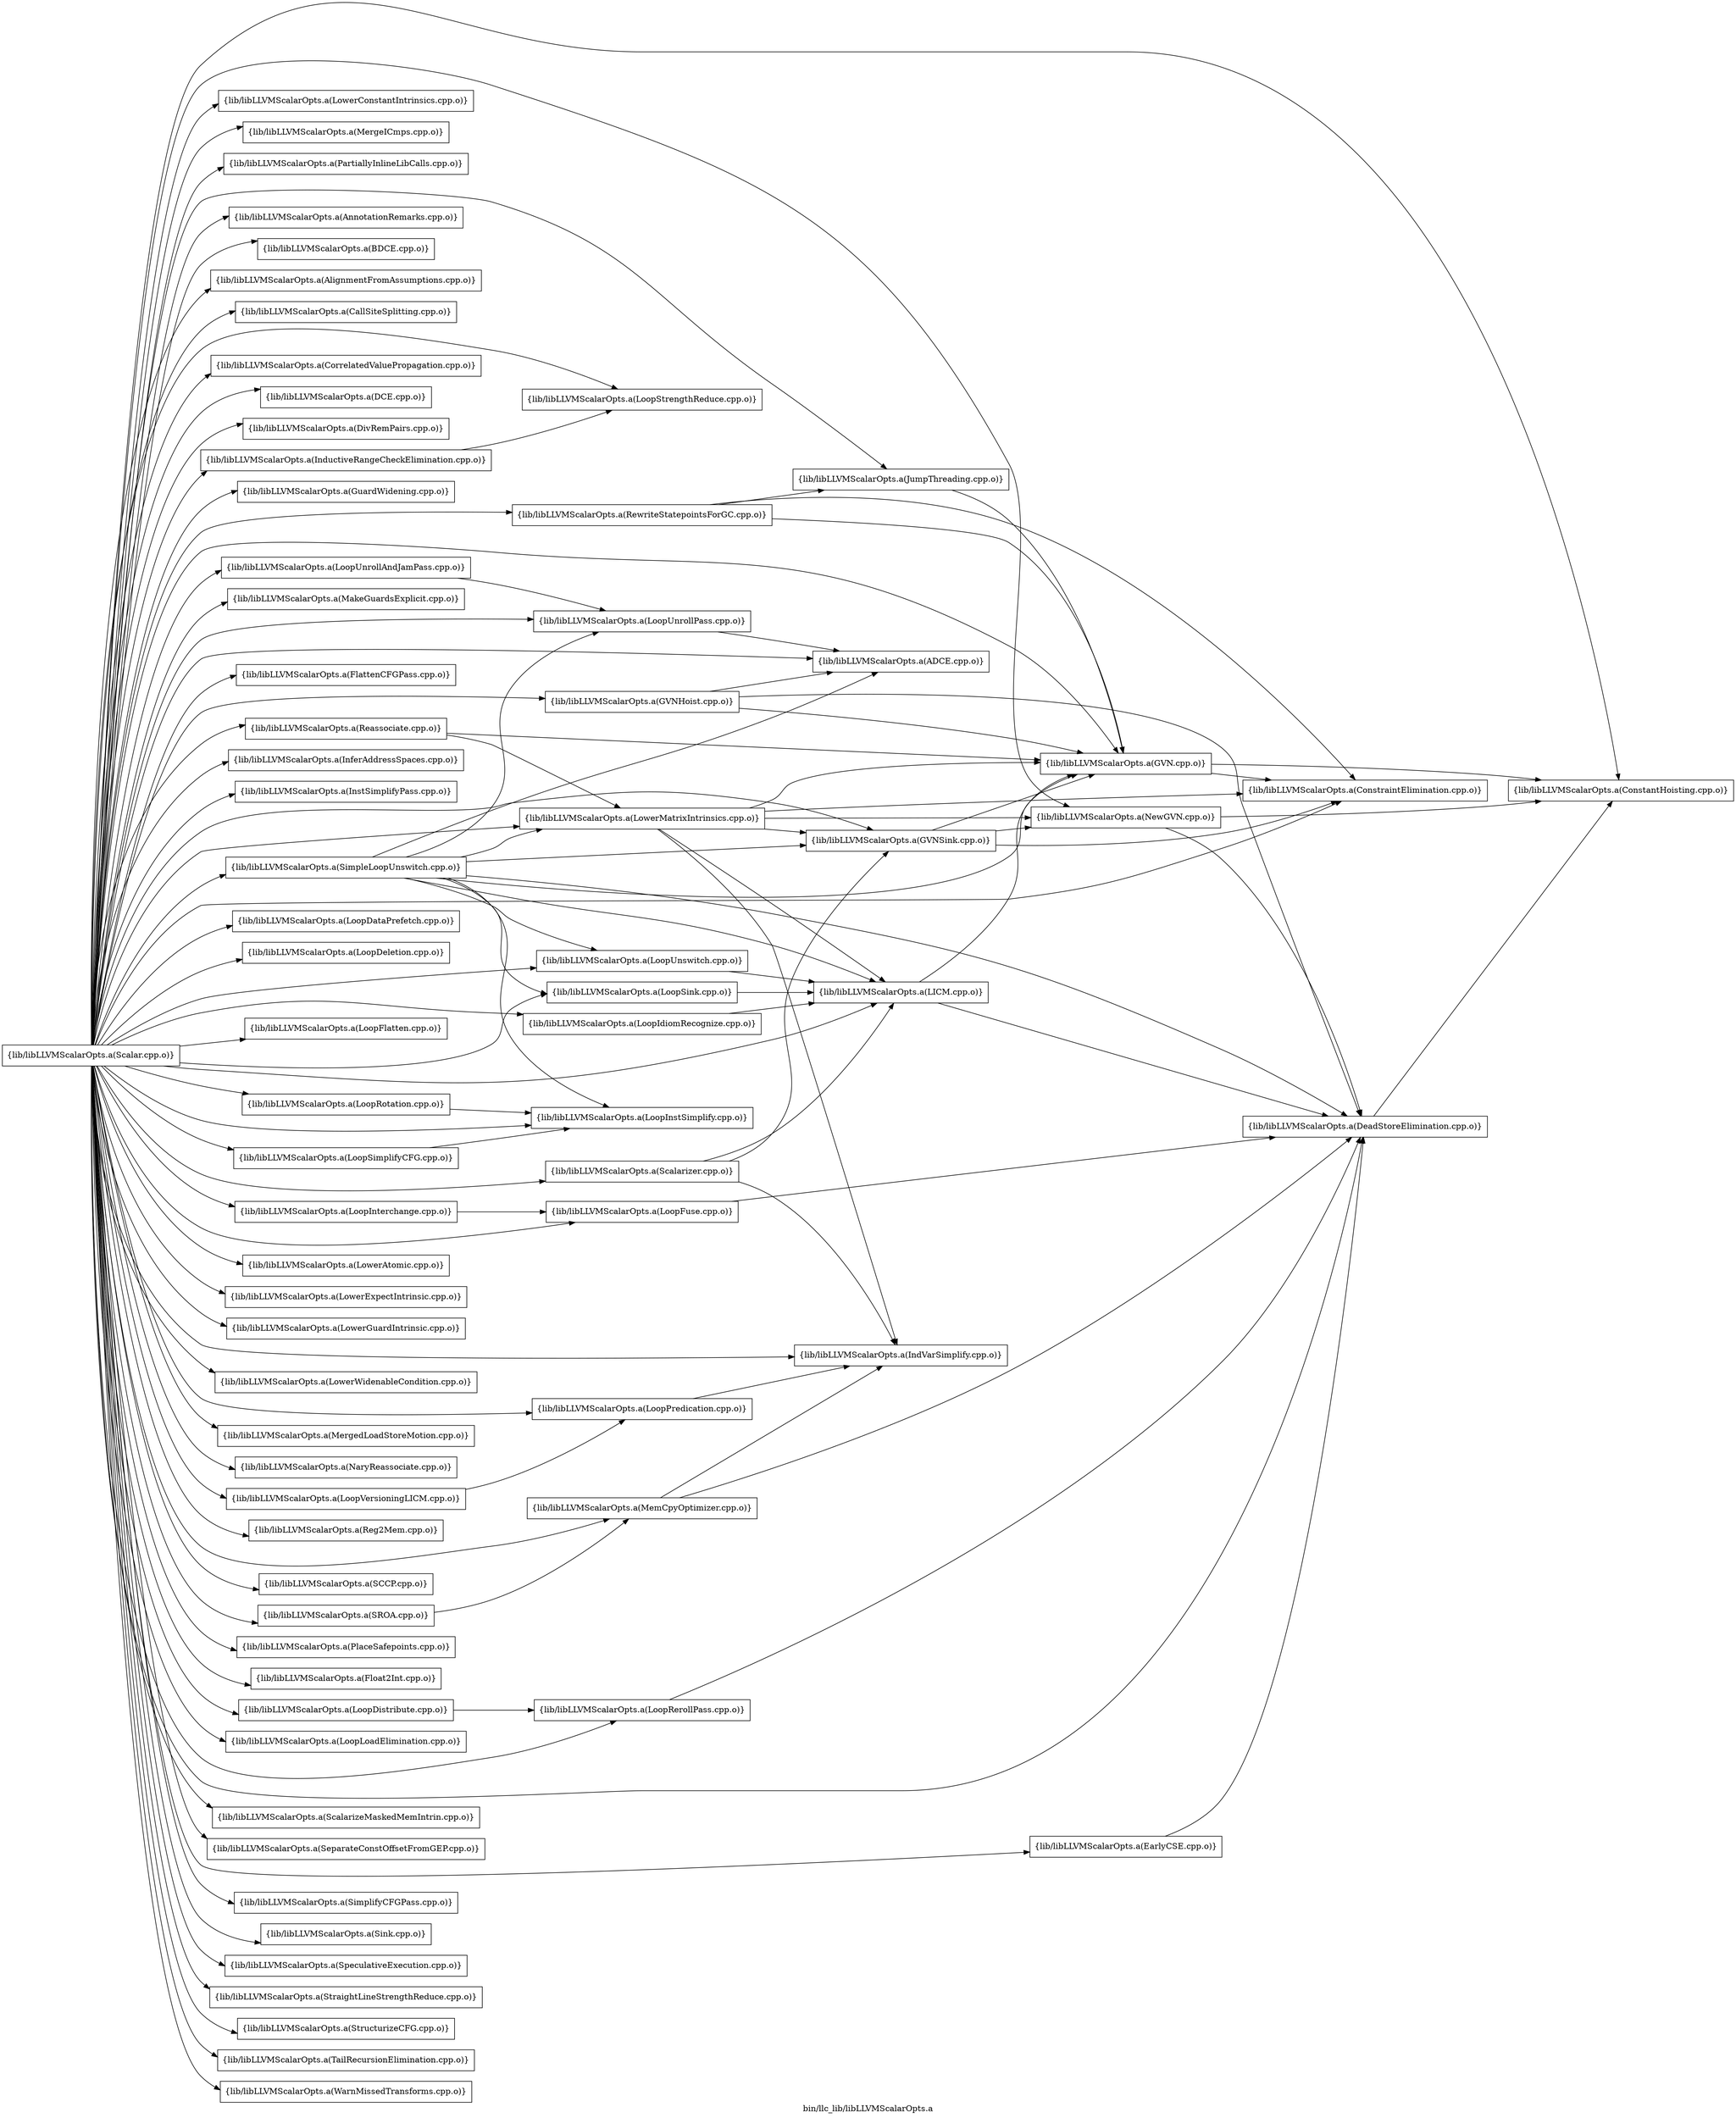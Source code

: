 digraph "bin/llc_lib/libLLVMScalarOpts.a" {
	label="bin/llc_lib/libLLVMScalarOpts.a";
	rankdir=LR;

	Node0x56023fe9c428 [shape=record,shape=box,group=0,label="{lib/libLLVMScalarOpts.a(ConstantHoisting.cpp.o)}"];
	Node0x56023fe9c1f8 [shape=record,shape=box,group=0,label="{lib/libLLVMScalarOpts.a(LoopStrengthReduce.cpp.o)}"];
	Node0x56023fe99688 [shape=record,shape=box,group=0,label="{lib/libLLVMScalarOpts.a(Scalar.cpp.o)}"];
	Node0x56023fe99688 -> Node0x56023fe9c428;
	Node0x56023fe99688 -> Node0x56023fe9c1f8;
	Node0x56023fe99688 -> Node0x56023fe9dbe8;
	Node0x56023fe99688 -> Node0x56023fe99458;
	Node0x56023fe99688 -> Node0x56023fe98ff8;
	Node0x56023fe99688 -> Node0x56023fe9a8a8;
	Node0x56023fe99688 -> Node0x56023fe9a308;
	Node0x56023fe99688 -> Node0x56023fe9a998;
	Node0x56023fe99688 -> Node0x56023fe969d8;
	Node0x56023fe99688 -> Node0x56023fe9d198;
	Node0x56023fe99688 -> Node0x56023fe9cc98;
	Node0x56023fe99688 -> Node0x56023fe9e228;
	Node0x56023fe99688 -> Node0x56023fe9e7c8;
	Node0x56023fe99688 -> Node0x56023fea1928;
	Node0x56023fe99688 -> Node0x56023fea2148;
	Node0x56023fe99688 -> Node0x56023fea27d8;
	Node0x56023fe99688 -> Node0x56023fea0398;
	Node0x56023fe99688 -> Node0x56023feabfb8;
	Node0x56023fe99688 -> Node0x56023feac738;
	Node0x56023fe99688 -> Node0x56023fea7c88;
	Node0x56023fe99688 -> Node0x56023fea83b8;
	Node0x56023fe99688 -> Node0x56023fea8a48;
	Node0x56023fe99688 -> Node0x56023fea9268;
	Node0x56023fe99688 -> Node0x56023fea9a88;
	Node0x56023fe99688 -> Node0x56023feaa258;
	Node0x56023fe99688 -> Node0x56023feafb18;
	Node0x56023fe99688 -> Node0x56023feafd98;
	Node0x56023fe99688 -> Node0x56023fe9bc08;
	Node0x56023fe99688 -> Node0x56023fe9b708;
	Node0x56023fe99688 -> Node0x56023fe9cfb8;
	Node0x56023fe99688 -> Node0x56023fe9d788;
	Node0x56023fe99688 -> Node0x56023fe93e68;
	Node0x56023fe99688 -> Node0x56023fe95308;
	Node0x56023fe99688 -> Node0x56023fe957b8;
	Node0x56023fe99688 -> Node0x56023fe95448;
	Node0x56023fe99688 -> Node0x56023fe9ab78;
	Node0x56023fe99688 -> Node0x56023fe9b438;
	Node0x56023fe99688 -> Node0x56023fe98f08;
	Node0x56023fe99688 -> Node0x56023fe99778;
	Node0x56023fe99688 -> Node0x56023fe99db8;
	Node0x56023fe99688 -> Node0x56023fe981e8;
	Node0x56023fe99688 -> Node0x56023fe96618;
	Node0x56023fe99688 -> Node0x56023fe9ddc8;
	Node0x56023fe99688 -> Node0x56023fe9d468;
	Node0x56023fe99688 -> Node0x56023fe9de18;
	Node0x56023fe99688 -> Node0x56023fe99b38;
	Node0x56023fe99688 -> Node0x56023fe99818;
	Node0x56023fe99688 -> Node0x56023fe98b98;
	Node0x56023fe99688 -> Node0x56023fe9b578;
	Node0x56023fe99688 -> Node0x56023fe9a5d8;
	Node0x56023fe99688 -> Node0x56023fe9a3f8;
	Node0x56023fe99688 -> Node0x56023fe96fc8;
	Node0x56023fe99688 -> Node0x56023fe96ca8;
	Node0x56023fe99688 -> Node0x56023fe96de8;
	Node0x56023fe99688 -> Node0x56023fe973d8;
	Node0x56023fe99688 -> Node0x56023fe95998;
	Node0x56023fe99688 -> Node0x56023fe95628;
	Node0x56023fe99688 -> Node0x56023fe93d28;
	Node0x56023fe99688 -> Node0x56023fe93648;
	Node0x56023fe99688 -> Node0x56023fe933c8;
	Node0x56023fe99688 -> Node0x56023fe930f8;
	Node0x56023fe99688 -> Node0x56023fea8ef8;
	Node0x56023fe99688 -> Node0x56023fea8278;
	Node0x56023fe99688 -> Node0x56023fea9df8;
	Node0x56023fe99688 -> Node0x56023fea9178;
	Node0x56023fe99688 -> Node0x56023fea96c8;
	Node0x56023fe99688 -> Node0x56023feab428;
	Node0x56023fe99688 -> Node0x56023feaa708;
	Node0x56023fe99688 -> Node0x56023feac328;
	Node0x56023fe99688 -> Node0x56023feac6e8;
	Node0x56023fe99688 -> Node0x56023feaba18;
	Node0x56023fe99688 -> Node0x56023feaa118;
	Node0x56023fe99688 -> Node0x56023fea81d8;
	Node0x56023fea9df8 [shape=record,shape=box,group=0,label="{lib/libLLVMScalarOpts.a(ScalarizeMaskedMemIntrin.cpp.o)}"];
	Node0x56023fe9dbe8 [shape=record,shape=box,group=0,label="{lib/libLLVMScalarOpts.a(LowerConstantIntrinsics.cpp.o)}"];
	Node0x56023fe99458 [shape=record,shape=box,group=0,label="{lib/libLLVMScalarOpts.a(MergeICmps.cpp.o)}"];
	Node0x56023fe98ff8 [shape=record,shape=box,group=0,label="{lib/libLLVMScalarOpts.a(PartiallyInlineLibCalls.cpp.o)}"];
	Node0x56023fe9a8a8 [shape=record,shape=box,group=0,label="{lib/libLLVMScalarOpts.a(ADCE.cpp.o)}"];
	Node0x56023fe9a308 [shape=record,shape=box,group=0,label="{lib/libLLVMScalarOpts.a(AnnotationRemarks.cpp.o)}"];
	Node0x56023fe9a998 [shape=record,shape=box,group=0,label="{lib/libLLVMScalarOpts.a(BDCE.cpp.o)}"];
	Node0x56023fe969d8 [shape=record,shape=box,group=0,label="{lib/libLLVMScalarOpts.a(AlignmentFromAssumptions.cpp.o)}"];
	Node0x56023fe9d198 [shape=record,shape=box,group=0,label="{lib/libLLVMScalarOpts.a(CallSiteSplitting.cpp.o)}"];
	Node0x56023fe9cc98 [shape=record,shape=box,group=0,label="{lib/libLLVMScalarOpts.a(ConstraintElimination.cpp.o)}"];
	Node0x56023fe9e228 [shape=record,shape=box,group=0,label="{lib/libLLVMScalarOpts.a(CorrelatedValuePropagation.cpp.o)}"];
	Node0x56023fe9e7c8 [shape=record,shape=box,group=0,label="{lib/libLLVMScalarOpts.a(DCE.cpp.o)}"];
	Node0x56023fea1928 [shape=record,shape=box,group=0,label="{lib/libLLVMScalarOpts.a(DivRemPairs.cpp.o)}"];
	Node0x56023fea2148 [shape=record,shape=box,group=0,label="{lib/libLLVMScalarOpts.a(DeadStoreElimination.cpp.o)}"];
	Node0x56023fea2148 -> Node0x56023fe9c428;
	Node0x56023fea27d8 [shape=record,shape=box,group=0,label="{lib/libLLVMScalarOpts.a(GuardWidening.cpp.o)}"];
	Node0x56023fea0398 [shape=record,shape=box,group=0,label="{lib/libLLVMScalarOpts.a(GVN.cpp.o)}"];
	Node0x56023fea0398 -> Node0x56023fe9c428;
	Node0x56023fea0398 -> Node0x56023fe9cc98;
	Node0x56023feabfb8 [shape=record,shape=box,group=0,label="{lib/libLLVMScalarOpts.a(NewGVN.cpp.o)}"];
	Node0x56023feabfb8 -> Node0x56023fe9c428;
	Node0x56023feabfb8 -> Node0x56023fea2148;
	Node0x56023feac738 [shape=record,shape=box,group=0,label="{lib/libLLVMScalarOpts.a(EarlyCSE.cpp.o)}"];
	Node0x56023feac738 -> Node0x56023fea2148;
	Node0x56023fea7c88 [shape=record,shape=box,group=0,label="{lib/libLLVMScalarOpts.a(MakeGuardsExplicit.cpp.o)}"];
	Node0x56023fea83b8 [shape=record,shape=box,group=0,label="{lib/libLLVMScalarOpts.a(GVNHoist.cpp.o)}"];
	Node0x56023fea83b8 -> Node0x56023fe9a8a8;
	Node0x56023fea83b8 -> Node0x56023fea2148;
	Node0x56023fea83b8 -> Node0x56023fea0398;
	Node0x56023fea8a48 [shape=record,shape=box,group=0,label="{lib/libLLVMScalarOpts.a(GVNSink.cpp.o)}"];
	Node0x56023fea8a48 -> Node0x56023fe9cc98;
	Node0x56023fea8a48 -> Node0x56023fea0398;
	Node0x56023fea8a48 -> Node0x56023feabfb8;
	Node0x56023fea9268 [shape=record,shape=box,group=0,label="{lib/libLLVMScalarOpts.a(FlattenCFGPass.cpp.o)}"];
	Node0x56023fea9a88 [shape=record,shape=box,group=0,label="{lib/libLLVMScalarOpts.a(InductiveRangeCheckElimination.cpp.o)}"];
	Node0x56023fea9a88 -> Node0x56023fe9c1f8;
	Node0x56023feaa258 [shape=record,shape=box,group=0,label="{lib/libLLVMScalarOpts.a(IndVarSimplify.cpp.o)}"];
	Node0x56023feafb18 [shape=record,shape=box,group=0,label="{lib/libLLVMScalarOpts.a(InferAddressSpaces.cpp.o)}"];
	Node0x56023feafd98 [shape=record,shape=box,group=0,label="{lib/libLLVMScalarOpts.a(InstSimplifyPass.cpp.o)}"];
	Node0x56023fe9bc08 [shape=record,shape=box,group=0,label="{lib/libLLVMScalarOpts.a(JumpThreading.cpp.o)}"];
	Node0x56023fe9bc08 -> Node0x56023fea0398;
	Node0x56023fe9b708 [shape=record,shape=box,group=0,label="{lib/libLLVMScalarOpts.a(LICM.cpp.o)}"];
	Node0x56023fe9b708 -> Node0x56023fea2148;
	Node0x56023fe9b708 -> Node0x56023fea0398;
	Node0x56023fe9cfb8 [shape=record,shape=box,group=0,label="{lib/libLLVMScalarOpts.a(LoopSink.cpp.o)}"];
	Node0x56023fe9cfb8 -> Node0x56023fe9b708;
	Node0x56023fe9d788 [shape=record,shape=box,group=0,label="{lib/libLLVMScalarOpts.a(LoopFuse.cpp.o)}"];
	Node0x56023fe9d788 -> Node0x56023fea2148;
	Node0x56023fe93e68 [shape=record,shape=box,group=0,label="{lib/libLLVMScalarOpts.a(LoopDataPrefetch.cpp.o)}"];
	Node0x56023fe95308 [shape=record,shape=box,group=0,label="{lib/libLLVMScalarOpts.a(LoopDeletion.cpp.o)}"];
	Node0x56023fe957b8 [shape=record,shape=box,group=0,label="{lib/libLLVMScalarOpts.a(LoopInstSimplify.cpp.o)}"];
	Node0x56023fe95448 [shape=record,shape=box,group=0,label="{lib/libLLVMScalarOpts.a(LoopInterchange.cpp.o)}"];
	Node0x56023fe95448 -> Node0x56023fe9d788;
	Node0x56023fe9ab78 [shape=record,shape=box,group=0,label="{lib/libLLVMScalarOpts.a(LoopFlatten.cpp.o)}"];
	Node0x56023fe9b438 [shape=record,shape=box,group=0,label="{lib/libLLVMScalarOpts.a(LoopPredication.cpp.o)}"];
	Node0x56023fe9b438 -> Node0x56023feaa258;
	Node0x56023fe98f08 [shape=record,shape=box,group=0,label="{lib/libLLVMScalarOpts.a(LoopRotation.cpp.o)}"];
	Node0x56023fe98f08 -> Node0x56023fe957b8;
	Node0x56023fe99778 [shape=record,shape=box,group=0,label="{lib/libLLVMScalarOpts.a(LoopRerollPass.cpp.o)}"];
	Node0x56023fe99778 -> Node0x56023fea2148;
	Node0x56023fe99db8 [shape=record,shape=box,group=0,label="{lib/libLLVMScalarOpts.a(LoopUnrollPass.cpp.o)}"];
	Node0x56023fe99db8 -> Node0x56023fe9a8a8;
	Node0x56023fe981e8 [shape=record,shape=box,group=0,label="{lib/libLLVMScalarOpts.a(LoopUnrollAndJamPass.cpp.o)}"];
	Node0x56023fe981e8 -> Node0x56023fe99db8;
	Node0x56023fe96618 [shape=record,shape=box,group=0,label="{lib/libLLVMScalarOpts.a(LoopUnswitch.cpp.o)}"];
	Node0x56023fe96618 -> Node0x56023fe9b708;
	Node0x56023fe9ddc8 [shape=record,shape=box,group=0,label="{lib/libLLVMScalarOpts.a(LoopVersioningLICM.cpp.o)}"];
	Node0x56023fe9ddc8 -> Node0x56023fe9b438;
	Node0x56023fe9d468 [shape=record,shape=box,group=0,label="{lib/libLLVMScalarOpts.a(LoopIdiomRecognize.cpp.o)}"];
	Node0x56023fe9d468 -> Node0x56023fe9b708;
	Node0x56023fe9de18 [shape=record,shape=box,group=0,label="{lib/libLLVMScalarOpts.a(LowerAtomic.cpp.o)}"];
	Node0x56023fe99b38 [shape=record,shape=box,group=0,label="{lib/libLLVMScalarOpts.a(LowerExpectIntrinsic.cpp.o)}"];
	Node0x56023fe99818 [shape=record,shape=box,group=0,label="{lib/libLLVMScalarOpts.a(LowerGuardIntrinsic.cpp.o)}"];
	Node0x56023fe98b98 [shape=record,shape=box,group=0,label="{lib/libLLVMScalarOpts.a(LowerMatrixIntrinsics.cpp.o)}"];
	Node0x56023fe98b98 -> Node0x56023fe9cc98;
	Node0x56023fe98b98 -> Node0x56023fea0398;
	Node0x56023fe98b98 -> Node0x56023feabfb8;
	Node0x56023fe98b98 -> Node0x56023fea8a48;
	Node0x56023fe98b98 -> Node0x56023feaa258;
	Node0x56023fe98b98 -> Node0x56023fe9b708;
	Node0x56023fe9b578 [shape=record,shape=box,group=0,label="{lib/libLLVMScalarOpts.a(LowerWidenableCondition.cpp.o)}"];
	Node0x56023fe9a5d8 [shape=record,shape=box,group=0,label="{lib/libLLVMScalarOpts.a(MemCpyOptimizer.cpp.o)}"];
	Node0x56023fe9a5d8 -> Node0x56023fea2148;
	Node0x56023fe9a5d8 -> Node0x56023feaa258;
	Node0x56023fe9a3f8 [shape=record,shape=box,group=0,label="{lib/libLLVMScalarOpts.a(MergedLoadStoreMotion.cpp.o)}"];
	Node0x56023fe96fc8 [shape=record,shape=box,group=0,label="{lib/libLLVMScalarOpts.a(NaryReassociate.cpp.o)}"];
	Node0x56023fe96ca8 [shape=record,shape=box,group=0,label="{lib/libLLVMScalarOpts.a(Reassociate.cpp.o)}"];
	Node0x56023fe96ca8 -> Node0x56023fea0398;
	Node0x56023fe96ca8 -> Node0x56023fe98b98;
	Node0x56023fe96de8 [shape=record,shape=box,group=0,label="{lib/libLLVMScalarOpts.a(Reg2Mem.cpp.o)}"];
	Node0x56023fe973d8 [shape=record,shape=box,group=0,label="{lib/libLLVMScalarOpts.a(RewriteStatepointsForGC.cpp.o)}"];
	Node0x56023fe973d8 -> Node0x56023fe9cc98;
	Node0x56023fe973d8 -> Node0x56023fea0398;
	Node0x56023fe973d8 -> Node0x56023fe9bc08;
	Node0x56023fe95998 [shape=record,shape=box,group=0,label="{lib/libLLVMScalarOpts.a(SCCP.cpp.o)}"];
	Node0x56023fe95628 [shape=record,shape=box,group=0,label="{lib/libLLVMScalarOpts.a(SROA.cpp.o)}"];
	Node0x56023fe95628 -> Node0x56023fe9a5d8;
	Node0x56023fe93d28 [shape=record,shape=box,group=0,label="{lib/libLLVMScalarOpts.a(PlaceSafepoints.cpp.o)}"];
	Node0x56023fe93648 [shape=record,shape=box,group=0,label="{lib/libLLVMScalarOpts.a(Float2Int.cpp.o)}"];
	Node0x56023fe933c8 [shape=record,shape=box,group=0,label="{lib/libLLVMScalarOpts.a(LoopDistribute.cpp.o)}"];
	Node0x56023fe933c8 -> Node0x56023fe99778;
	Node0x56023fe930f8 [shape=record,shape=box,group=0,label="{lib/libLLVMScalarOpts.a(LoopLoadElimination.cpp.o)}"];
	Node0x56023fea8ef8 [shape=record,shape=box,group=0,label="{lib/libLLVMScalarOpts.a(LoopSimplifyCFG.cpp.o)}"];
	Node0x56023fea8ef8 -> Node0x56023fe957b8;
	Node0x56023fea8278 [shape=record,shape=box,group=0,label="{lib/libLLVMScalarOpts.a(Scalarizer.cpp.o)}"];
	Node0x56023fea8278 -> Node0x56023fea8a48;
	Node0x56023fea8278 -> Node0x56023feaa258;
	Node0x56023fea8278 -> Node0x56023fe9b708;
	Node0x56023fea9178 [shape=record,shape=box,group=0,label="{lib/libLLVMScalarOpts.a(SeparateConstOffsetFromGEP.cpp.o)}"];
	Node0x56023fea96c8 [shape=record,shape=box,group=0,label="{lib/libLLVMScalarOpts.a(SimpleLoopUnswitch.cpp.o)}"];
	Node0x56023fea96c8 -> Node0x56023fe9a8a8;
	Node0x56023fea96c8 -> Node0x56023fea2148;
	Node0x56023fea96c8 -> Node0x56023fea0398;
	Node0x56023fea96c8 -> Node0x56023fea8a48;
	Node0x56023fea96c8 -> Node0x56023fe9b708;
	Node0x56023fea96c8 -> Node0x56023fe9cfb8;
	Node0x56023fea96c8 -> Node0x56023fe957b8;
	Node0x56023fea96c8 -> Node0x56023fe99db8;
	Node0x56023fea96c8 -> Node0x56023fe96618;
	Node0x56023fea96c8 -> Node0x56023fe98b98;
	Node0x56023feab428 [shape=record,shape=box,group=0,label="{lib/libLLVMScalarOpts.a(SimplifyCFGPass.cpp.o)}"];
	Node0x56023feaa708 [shape=record,shape=box,group=0,label="{lib/libLLVMScalarOpts.a(Sink.cpp.o)}"];
	Node0x56023feac328 [shape=record,shape=box,group=0,label="{lib/libLLVMScalarOpts.a(SpeculativeExecution.cpp.o)}"];
	Node0x56023feac6e8 [shape=record,shape=box,group=0,label="{lib/libLLVMScalarOpts.a(StraightLineStrengthReduce.cpp.o)}"];
	Node0x56023feaba18 [shape=record,shape=box,group=0,label="{lib/libLLVMScalarOpts.a(StructurizeCFG.cpp.o)}"];
	Node0x56023feaa118 [shape=record,shape=box,group=0,label="{lib/libLLVMScalarOpts.a(TailRecursionElimination.cpp.o)}"];
	Node0x56023fea81d8 [shape=record,shape=box,group=0,label="{lib/libLLVMScalarOpts.a(WarnMissedTransforms.cpp.o)}"];
}
